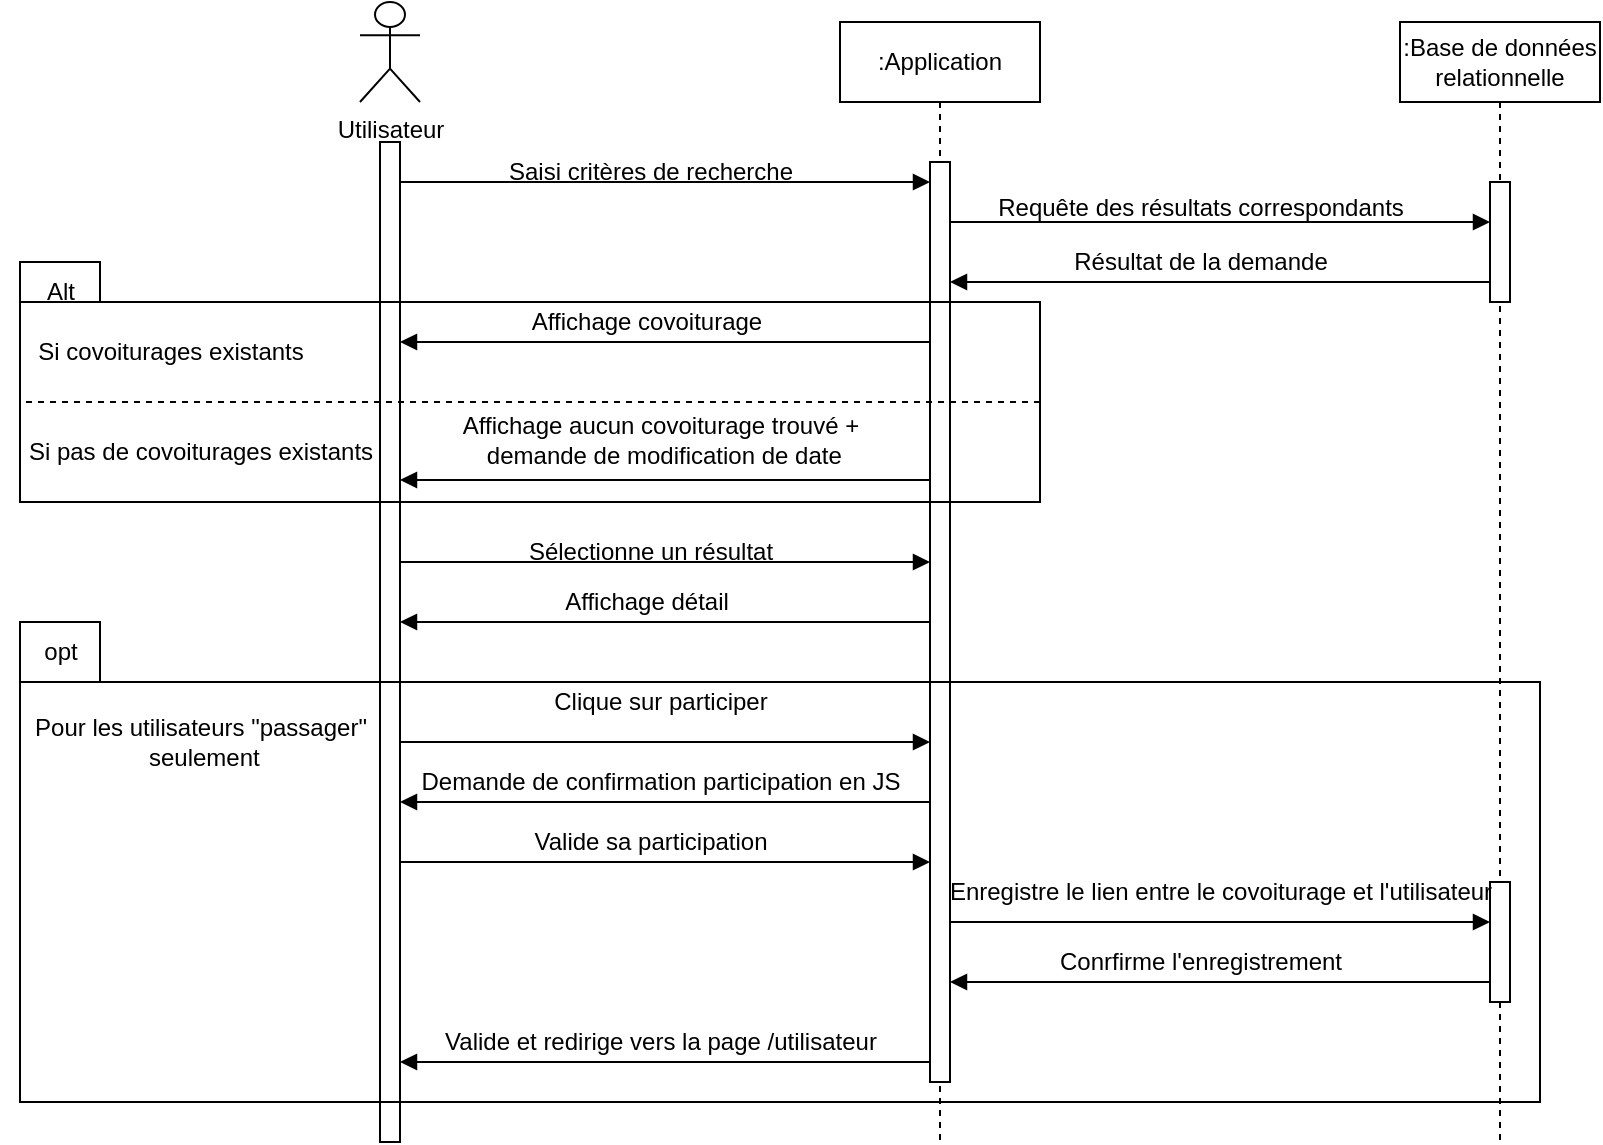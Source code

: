 <mxfile version="26.0.9">
  <diagram name="Page-1" id="2YBvvXClWsGukQMizWep">
    <mxGraphModel dx="1750" dy="820" grid="1" gridSize="10" guides="1" tooltips="1" connect="1" arrows="1" fold="1" page="1" pageScale="1" pageWidth="850" pageHeight="1100" math="0" shadow="0">
      <root>
        <mxCell id="0" />
        <mxCell id="1" parent="0" />
        <mxCell id="aM9ryv3xv72pqoxQDRHE-1" value=":Application" style="shape=umlLifeline;perimeter=lifelinePerimeter;whiteSpace=wrap;html=1;container=0;dropTarget=0;collapsible=0;recursiveResize=0;outlineConnect=0;portConstraint=eastwest;newEdgeStyle={&quot;edgeStyle&quot;:&quot;elbowEdgeStyle&quot;,&quot;elbow&quot;:&quot;vertical&quot;,&quot;curved&quot;:0,&quot;rounded&quot;:0};" parent="1" vertex="1">
          <mxGeometry x="310" y="40" width="100" height="560" as="geometry" />
        </mxCell>
        <mxCell id="aM9ryv3xv72pqoxQDRHE-5" value=":Base de données relationnelle" style="shape=umlLifeline;perimeter=lifelinePerimeter;whiteSpace=wrap;html=1;container=0;dropTarget=0;collapsible=0;recursiveResize=0;outlineConnect=0;portConstraint=eastwest;newEdgeStyle={&quot;edgeStyle&quot;:&quot;elbowEdgeStyle&quot;,&quot;elbow&quot;:&quot;vertical&quot;,&quot;curved&quot;:0,&quot;rounded&quot;:0};" parent="1" vertex="1">
          <mxGeometry x="590" y="40" width="100" height="560" as="geometry" />
        </mxCell>
        <mxCell id="aM9ryv3xv72pqoxQDRHE-6" value="" style="html=1;points=[];perimeter=orthogonalPerimeter;outlineConnect=0;targetShapes=umlLifeline;portConstraint=eastwest;newEdgeStyle={&quot;edgeStyle&quot;:&quot;elbowEdgeStyle&quot;,&quot;elbow&quot;:&quot;vertical&quot;,&quot;curved&quot;:0,&quot;rounded&quot;:0};" parent="aM9ryv3xv72pqoxQDRHE-5" vertex="1">
          <mxGeometry x="45" y="80" width="10" height="60" as="geometry" />
        </mxCell>
        <mxCell id="RJLVJxDMmFZqVFZCEAZF-26" value="" style="html=1;points=[];perimeter=orthogonalPerimeter;outlineConnect=0;targetShapes=umlLifeline;portConstraint=eastwest;newEdgeStyle={&quot;edgeStyle&quot;:&quot;elbowEdgeStyle&quot;,&quot;elbow&quot;:&quot;vertical&quot;,&quot;curved&quot;:0,&quot;rounded&quot;:0};" parent="aM9ryv3xv72pqoxQDRHE-5" vertex="1">
          <mxGeometry x="45" y="430" width="10" height="60" as="geometry" />
        </mxCell>
        <mxCell id="aM9ryv3xv72pqoxQDRHE-9" value="" style="html=1;verticalAlign=bottom;endArrow=block;edgeStyle=elbowEdgeStyle;elbow=vertical;curved=0;rounded=0;" parent="1" target="aM9ryv3xv72pqoxQDRHE-2" edge="1">
          <mxGeometry x="0.003" relative="1" as="geometry">
            <mxPoint x="260" y="120" as="sourcePoint" />
            <Array as="points">
              <mxPoint x="90" y="120" />
            </Array>
            <mxPoint x="350" y="120" as="targetPoint" />
            <mxPoint as="offset" />
          </mxGeometry>
        </mxCell>
        <mxCell id="RJLVJxDMmFZqVFZCEAZF-1" value="Utilisateur&lt;div&gt;&lt;br&gt;&lt;/div&gt;" style="shape=umlActor;verticalLabelPosition=bottom;verticalAlign=top;html=1;outlineConnect=0;" parent="1" vertex="1">
          <mxGeometry x="70" y="30" width="30" height="50" as="geometry" />
        </mxCell>
        <mxCell id="RJLVJxDMmFZqVFZCEAZF-2" value="" style="html=1;points=[];perimeter=orthogonalPerimeter;outlineConnect=0;targetShapes=umlLifeline;portConstraint=eastwest;newEdgeStyle={&quot;edgeStyle&quot;:&quot;elbowEdgeStyle&quot;,&quot;elbow&quot;:&quot;vertical&quot;,&quot;curved&quot;:0,&quot;rounded&quot;:0};" parent="1" vertex="1">
          <mxGeometry x="80" y="100" width="10" height="500" as="geometry" />
        </mxCell>
        <mxCell id="RJLVJxDMmFZqVFZCEAZF-3" value="" style="html=1;verticalAlign=bottom;endArrow=block;edgeStyle=elbowEdgeStyle;elbow=vertical;curved=0;rounded=0;" parent="1" source="aM9ryv3xv72pqoxQDRHE-6" target="aM9ryv3xv72pqoxQDRHE-2" edge="1">
          <mxGeometry relative="1" as="geometry">
            <mxPoint x="635" y="160" as="sourcePoint" />
            <Array as="points">
              <mxPoint x="580" y="170" />
            </Array>
            <mxPoint x="360" y="160" as="targetPoint" />
          </mxGeometry>
        </mxCell>
        <mxCell id="RJLVJxDMmFZqVFZCEAZF-12" value="Résultat de la demande" style="edgeLabel;html=1;align=center;verticalAlign=middle;resizable=0;points=[];fontSize=12;" parent="RJLVJxDMmFZqVFZCEAZF-3" vertex="1" connectable="0">
          <mxGeometry x="0.185" y="-2" relative="1" as="geometry">
            <mxPoint x="15" y="-8" as="offset" />
          </mxGeometry>
        </mxCell>
        <mxCell id="aM9ryv3xv72pqoxQDRHE-2" value="" style="html=1;points=[];perimeter=orthogonalPerimeter;outlineConnect=0;targetShapes=umlLifeline;portConstraint=eastwest;newEdgeStyle={&quot;edgeStyle&quot;:&quot;elbowEdgeStyle&quot;,&quot;elbow&quot;:&quot;vertical&quot;,&quot;curved&quot;:0,&quot;rounded&quot;:0};" parent="1" vertex="1">
          <mxGeometry x="355" y="110" width="10" height="460" as="geometry" />
        </mxCell>
        <mxCell id="RJLVJxDMmFZqVFZCEAZF-6" value="Saisi critères de recherche" style="text;html=1;align=center;verticalAlign=middle;resizable=0;points=[];autosize=1;strokeColor=none;fillColor=none;" parent="1" vertex="1">
          <mxGeometry x="130" y="100" width="170" height="30" as="geometry" />
        </mxCell>
        <mxCell id="RJLVJxDMmFZqVFZCEAZF-9" value="" style="html=1;verticalAlign=bottom;endArrow=block;edgeStyle=elbowEdgeStyle;elbow=vertical;curved=0;rounded=0;" parent="1" edge="1">
          <mxGeometry x="0.003" relative="1" as="geometry">
            <mxPoint x="535" y="140" as="sourcePoint" />
            <Array as="points">
              <mxPoint x="365" y="140" />
            </Array>
            <mxPoint x="635" y="140" as="targetPoint" />
            <mxPoint as="offset" />
          </mxGeometry>
        </mxCell>
        <mxCell id="RJLVJxDMmFZqVFZCEAZF-10" value="Requête des résultats correspondants" style="text;html=1;align=center;verticalAlign=middle;resizable=0;points=[];autosize=1;strokeColor=none;fillColor=none;" parent="1" vertex="1">
          <mxGeometry x="375" y="118" width="230" height="30" as="geometry" />
        </mxCell>
        <mxCell id="RJLVJxDMmFZqVFZCEAZF-13" value="" style="shape=folder;fontStyle=1;spacingTop=10;tabWidth=40;tabHeight=20;tabPosition=left;html=1;whiteSpace=wrap;gradientColor=none;fillColor=none;" parent="1" vertex="1">
          <mxGeometry x="-100" y="160" width="510" height="120" as="geometry" />
        </mxCell>
        <mxCell id="RJLVJxDMmFZqVFZCEAZF-14" value="Alt" style="text;html=1;align=center;verticalAlign=middle;resizable=0;points=[];autosize=1;strokeColor=none;fillColor=none;" parent="1" vertex="1">
          <mxGeometry x="-100" y="160" width="40" height="30" as="geometry" />
        </mxCell>
        <mxCell id="RJLVJxDMmFZqVFZCEAZF-15" value="" style="html=1;verticalAlign=bottom;endArrow=block;edgeStyle=elbowEdgeStyle;elbow=vertical;curved=0;rounded=0;" parent="1" edge="1">
          <mxGeometry relative="1" as="geometry">
            <mxPoint x="355" y="200" as="sourcePoint" />
            <Array as="points">
              <mxPoint x="300" y="200" />
            </Array>
            <mxPoint x="90" y="200" as="targetPoint" />
          </mxGeometry>
        </mxCell>
        <mxCell id="RJLVJxDMmFZqVFZCEAZF-16" value="Affichage covoiturage" style="edgeLabel;html=1;align=center;verticalAlign=middle;resizable=0;points=[];fontSize=12;" parent="RJLVJxDMmFZqVFZCEAZF-15" vertex="1" connectable="0">
          <mxGeometry x="0.185" y="-2" relative="1" as="geometry">
            <mxPoint x="15" y="-8" as="offset" />
          </mxGeometry>
        </mxCell>
        <mxCell id="RJLVJxDMmFZqVFZCEAZF-17" value="" style="html=1;verticalAlign=bottom;endArrow=block;edgeStyle=elbowEdgeStyle;elbow=vertical;curved=0;rounded=0;" parent="1" edge="1">
          <mxGeometry relative="1" as="geometry">
            <mxPoint x="355" y="269" as="sourcePoint" />
            <Array as="points">
              <mxPoint x="300" y="269" />
            </Array>
            <mxPoint x="90" y="269" as="targetPoint" />
          </mxGeometry>
        </mxCell>
        <mxCell id="RJLVJxDMmFZqVFZCEAZF-18" value="Affichage aucun covoiturage trouvé +&lt;div&gt;&amp;nbsp;demande de modification de date&lt;/div&gt;" style="edgeLabel;html=1;align=center;verticalAlign=middle;resizable=0;points=[];fontSize=12;" parent="RJLVJxDMmFZqVFZCEAZF-17" vertex="1" connectable="0">
          <mxGeometry x="0.185" y="-2" relative="1" as="geometry">
            <mxPoint x="22" y="-18" as="offset" />
          </mxGeometry>
        </mxCell>
        <mxCell id="RJLVJxDMmFZqVFZCEAZF-19" value="" style="html=1;verticalAlign=bottom;endArrow=none;edgeStyle=elbowEdgeStyle;elbow=vertical;curved=0;rounded=0;entryX=0;entryY=0;entryDx=0;entryDy=70;entryPerimeter=0;dashed=1;startFill=0;exitX=0;exitY=0;exitDx=510;exitDy=70;exitPerimeter=0;" parent="1" source="RJLVJxDMmFZqVFZCEAZF-13" target="RJLVJxDMmFZqVFZCEAZF-13" edge="1">
          <mxGeometry relative="1" as="geometry">
            <mxPoint x="320" y="230" as="sourcePoint" />
            <Array as="points">
              <mxPoint x="300" y="230" />
            </Array>
            <mxPoint x="85" y="230" as="targetPoint" />
          </mxGeometry>
        </mxCell>
        <mxCell id="RJLVJxDMmFZqVFZCEAZF-24" value="" style="html=1;verticalAlign=bottom;endArrow=block;edgeStyle=elbowEdgeStyle;elbow=vertical;curved=0;rounded=0;" parent="1" source="RJLVJxDMmFZqVFZCEAZF-36" edge="1">
          <mxGeometry x="0.003" relative="1" as="geometry">
            <mxPoint x="260" y="310" as="sourcePoint" />
            <Array as="points">
              <mxPoint x="90" y="310" />
            </Array>
            <mxPoint x="355" y="310" as="targetPoint" />
            <mxPoint as="offset" />
          </mxGeometry>
        </mxCell>
        <mxCell id="RJLVJxDMmFZqVFZCEAZF-31" value="" style="html=1;verticalAlign=bottom;endArrow=block;edgeStyle=elbowEdgeStyle;elbow=vertical;curved=0;rounded=0;" parent="1" edge="1">
          <mxGeometry relative="1" as="geometry">
            <mxPoint x="355" y="430" as="sourcePoint" />
            <Array as="points">
              <mxPoint x="300" y="430" />
            </Array>
            <mxPoint x="90" y="430" as="targetPoint" />
          </mxGeometry>
        </mxCell>
        <mxCell id="RJLVJxDMmFZqVFZCEAZF-32" value="Demande de confirmation participation en JS" style="edgeLabel;html=1;align=center;verticalAlign=middle;resizable=0;points=[];fontSize=12;" parent="RJLVJxDMmFZqVFZCEAZF-31" vertex="1" connectable="0">
          <mxGeometry x="0.185" y="-2" relative="1" as="geometry">
            <mxPoint x="22" y="-8" as="offset" />
          </mxGeometry>
        </mxCell>
        <mxCell id="RJLVJxDMmFZqVFZCEAZF-41" value="Si covoiturages existants" style="text;html=1;align=center;verticalAlign=middle;resizable=0;points=[];autosize=1;strokeColor=none;fillColor=none;" parent="1" vertex="1">
          <mxGeometry x="-105" y="190" width="160" height="30" as="geometry" />
        </mxCell>
        <mxCell id="RJLVJxDMmFZqVFZCEAZF-42" value="Si pas de covoiturages existants" style="text;html=1;align=center;verticalAlign=middle;resizable=0;points=[];autosize=1;strokeColor=none;fillColor=none;" parent="1" vertex="1">
          <mxGeometry x="-110" y="240" width="200" height="30" as="geometry" />
        </mxCell>
        <mxCell id="RJLVJxDMmFZqVFZCEAZF-45" value="" style="html=1;verticalAlign=bottom;endArrow=block;edgeStyle=elbowEdgeStyle;elbow=vertical;curved=0;rounded=0;" parent="1" edge="1">
          <mxGeometry relative="1" as="geometry">
            <mxPoint x="355" y="340" as="sourcePoint" />
            <Array as="points">
              <mxPoint x="300" y="340" />
            </Array>
            <mxPoint x="90" y="340" as="targetPoint" />
          </mxGeometry>
        </mxCell>
        <mxCell id="RJLVJxDMmFZqVFZCEAZF-46" value="Affichage détail" style="edgeLabel;html=1;align=center;verticalAlign=middle;resizable=0;points=[];fontSize=12;" parent="RJLVJxDMmFZqVFZCEAZF-45" vertex="1" connectable="0">
          <mxGeometry x="0.185" y="-2" relative="1" as="geometry">
            <mxPoint x="15" y="-8" as="offset" />
          </mxGeometry>
        </mxCell>
        <mxCell id="RJLVJxDMmFZqVFZCEAZF-36" value="Sélectionne un résultat" style="text;html=1;align=center;verticalAlign=middle;resizable=0;points=[];autosize=1;strokeColor=none;fillColor=none;" parent="1" vertex="1">
          <mxGeometry x="140" y="290" width="150" height="30" as="geometry" />
        </mxCell>
        <mxCell id="RJLVJxDMmFZqVFZCEAZF-49" value="" style="html=1;verticalAlign=bottom;endArrow=block;edgeStyle=elbowEdgeStyle;elbow=vertical;curved=0;rounded=0;" parent="1" edge="1">
          <mxGeometry x="0.003" relative="1" as="geometry">
            <mxPoint x="140" y="400" as="sourcePoint" />
            <Array as="points">
              <mxPoint x="90" y="400" />
            </Array>
            <mxPoint x="355" y="400" as="targetPoint" />
            <mxPoint as="offset" />
          </mxGeometry>
        </mxCell>
        <mxCell id="RJLVJxDMmFZqVFZCEAZF-50" value="&lt;div&gt;Clique sur participer&lt;/div&gt;" style="edgeLabel;html=1;align=center;verticalAlign=middle;resizable=0;points=[];fontSize=12;" parent="1" vertex="1" connectable="0">
          <mxGeometry x="220" y="380" as="geometry" />
        </mxCell>
        <mxCell id="RJLVJxDMmFZqVFZCEAZF-51" value="" style="html=1;verticalAlign=bottom;endArrow=block;edgeStyle=elbowEdgeStyle;elbow=vertical;curved=0;rounded=0;" parent="1" edge="1">
          <mxGeometry x="0.003" relative="1" as="geometry">
            <mxPoint x="140" y="460" as="sourcePoint" />
            <Array as="points">
              <mxPoint x="90" y="460" />
            </Array>
            <mxPoint x="355" y="460" as="targetPoint" />
            <mxPoint as="offset" />
          </mxGeometry>
        </mxCell>
        <mxCell id="RJLVJxDMmFZqVFZCEAZF-52" value="Valide sa participation" style="edgeLabel;html=1;align=center;verticalAlign=middle;resizable=0;points=[];fontSize=12;" parent="1" vertex="1" connectable="0">
          <mxGeometry x="215" y="450" as="geometry" />
        </mxCell>
        <mxCell id="RJLVJxDMmFZqVFZCEAZF-54" value="" style="html=1;verticalAlign=bottom;endArrow=block;edgeStyle=elbowEdgeStyle;elbow=vertical;curved=0;rounded=0;" parent="1" edge="1">
          <mxGeometry x="0.003" relative="1" as="geometry">
            <mxPoint x="535" y="490" as="sourcePoint" />
            <Array as="points">
              <mxPoint x="365" y="490" />
            </Array>
            <mxPoint x="635" y="490" as="targetPoint" />
            <mxPoint as="offset" />
          </mxGeometry>
        </mxCell>
        <mxCell id="RJLVJxDMmFZqVFZCEAZF-55" value="Enregistre le lien entre le covoiturage et l&#39;utilisateur" style="text;html=1;align=center;verticalAlign=middle;resizable=0;points=[];autosize=1;strokeColor=none;fillColor=none;" parent="1" vertex="1">
          <mxGeometry x="355" y="460" width="290" height="30" as="geometry" />
        </mxCell>
        <mxCell id="RJLVJxDMmFZqVFZCEAZF-56" value="" style="html=1;verticalAlign=bottom;endArrow=block;edgeStyle=elbowEdgeStyle;elbow=vertical;curved=0;rounded=0;" parent="1" edge="1">
          <mxGeometry relative="1" as="geometry">
            <mxPoint x="635" y="520" as="sourcePoint" />
            <Array as="points">
              <mxPoint x="580" y="520" />
            </Array>
            <mxPoint x="365" y="520" as="targetPoint" />
          </mxGeometry>
        </mxCell>
        <mxCell id="RJLVJxDMmFZqVFZCEAZF-57" value="Conrfirme l&#39;enregistrement" style="edgeLabel;html=1;align=center;verticalAlign=middle;resizable=0;points=[];fontSize=12;" parent="RJLVJxDMmFZqVFZCEAZF-56" vertex="1" connectable="0">
          <mxGeometry x="0.185" y="-2" relative="1" as="geometry">
            <mxPoint x="15" y="-8" as="offset" />
          </mxGeometry>
        </mxCell>
        <mxCell id="RJLVJxDMmFZqVFZCEAZF-58" value="" style="html=1;verticalAlign=bottom;endArrow=block;edgeStyle=elbowEdgeStyle;elbow=vertical;curved=0;rounded=0;" parent="1" edge="1">
          <mxGeometry relative="1" as="geometry">
            <mxPoint x="355" y="560" as="sourcePoint" />
            <Array as="points">
              <mxPoint x="300" y="560" />
            </Array>
            <mxPoint x="90" y="560" as="targetPoint" />
          </mxGeometry>
        </mxCell>
        <mxCell id="RJLVJxDMmFZqVFZCEAZF-59" value="Valide et redirige vers la page /utilisateur" style="edgeLabel;html=1;align=center;verticalAlign=middle;resizable=0;points=[];fontSize=12;" parent="RJLVJxDMmFZqVFZCEAZF-58" vertex="1" connectable="0">
          <mxGeometry x="0.185" y="-2" relative="1" as="geometry">
            <mxPoint x="22" y="-8" as="offset" />
          </mxGeometry>
        </mxCell>
        <mxCell id="4Cw-wHZQrq8_B1ba8mWh-1" value="" style="shape=folder;fontStyle=1;spacingTop=10;tabWidth=40;tabHeight=30;tabPosition=left;html=1;whiteSpace=wrap;fillColor=none;" vertex="1" parent="1">
          <mxGeometry x="-100" y="340" width="760" height="240" as="geometry" />
        </mxCell>
        <mxCell id="4Cw-wHZQrq8_B1ba8mWh-2" value="opt" style="text;html=1;align=center;verticalAlign=middle;resizable=0;points=[];autosize=1;strokeColor=none;fillColor=none;" vertex="1" parent="1">
          <mxGeometry x="-100" y="340" width="40" height="30" as="geometry" />
        </mxCell>
        <mxCell id="4Cw-wHZQrq8_B1ba8mWh-3" value="Pour les utilisateurs &quot;passager&quot;&lt;div&gt;&amp;nbsp;seulement&lt;/div&gt;" style="text;html=1;align=center;verticalAlign=middle;resizable=0;points=[];autosize=1;strokeColor=none;fillColor=none;" vertex="1" parent="1">
          <mxGeometry x="-105" y="380" width="190" height="40" as="geometry" />
        </mxCell>
      </root>
    </mxGraphModel>
  </diagram>
</mxfile>
